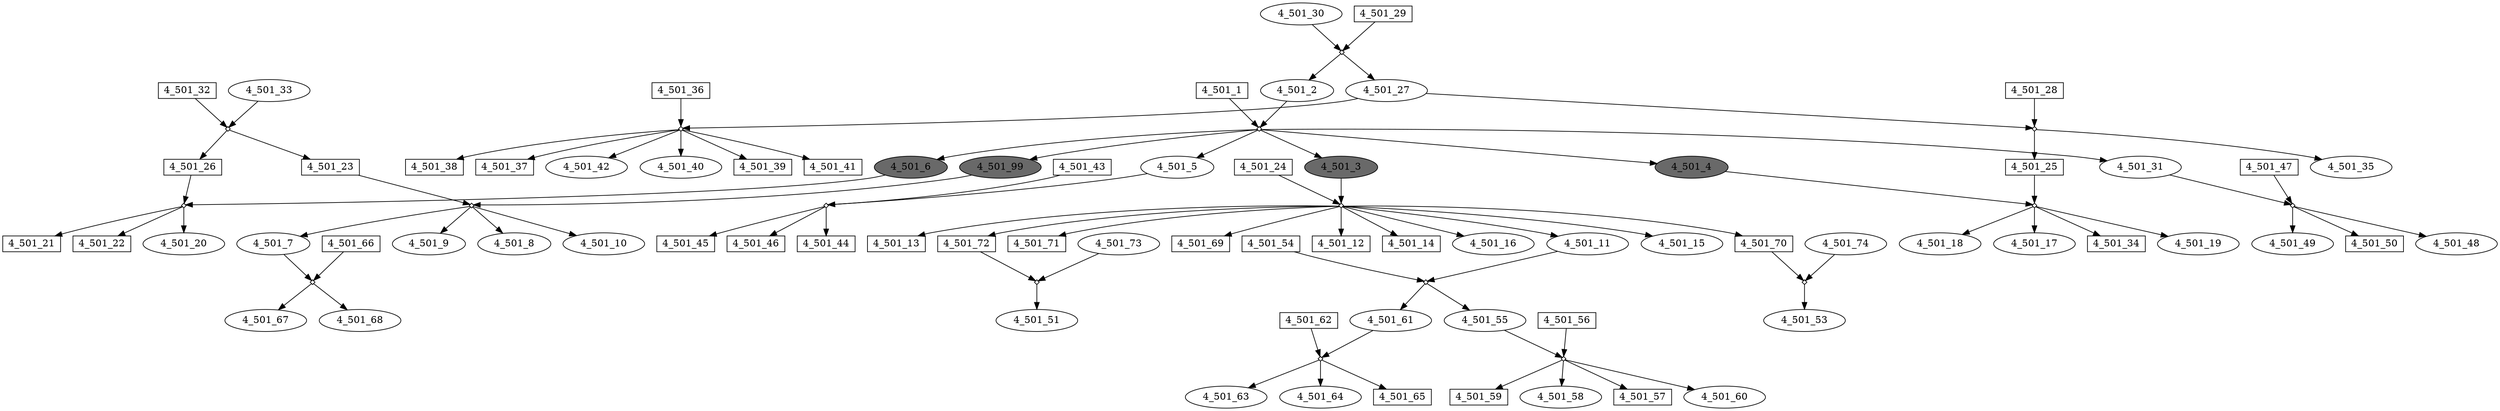 digraph {
	"4_501_15" [shape=box fillcolor=white fontcolor=black height=0.3 regular=0 shape=ellipse style=filled width=0.5]
	"4_501_24x4_501_3" -> "4_501_15"
	"4_501_9" [shape=box fillcolor=white fontcolor=black height=0.3 regular=0 shape=ellipse style=filled width=0.5]
	"4_501_23x4_501_99" -> "4_501_9"
	"4_501_13" [shape=box fillcolor=white fontcolor=black height=0.3 regular=0 shape=box style=filled width=0.5]
	"4_501_24x4_501_3" -> "4_501_13"
	"4_501_19" [shape=box fillcolor=white fontcolor=black height=0.3 regular=0 shape=ellipse style=filled width=0.5]
	"4_501_25x4_501_4" -> "4_501_19"
	"4_501_49" [shape=box fillcolor=white fontcolor=black height=0.3 regular=0 shape=ellipse style=filled width=0.5]
	"4_501_47x4_501_31" -> "4_501_49"
	"4_501_62" [shape=box fillcolor=white fontcolor=black height=0.3 regular=0 shape=box style=filled width=0.5]
	"4_501_62" -> "4_501_62x4_501_61"
	"4_501_61" [shape=box fillcolor=white fontcolor=black height=0.3 regular=0 shape=ellipse style=filled width=0.5]
	"4_501_54x4_501_11" -> "4_501_61"
	"4_501_61" -> "4_501_62x4_501_61"
	"4_501_60" [shape=box fillcolor=white fontcolor=black height=0.3 regular=0 shape=ellipse style=filled width=0.5]
	"4_501_56x4_501_55" -> "4_501_60"
	"4_501_59" [shape=box fillcolor=white fontcolor=black height=0.3 regular=0 shape=box style=filled width=0.5]
	"4_501_56x4_501_55" -> "4_501_59"
	"4_501_58" [shape=box fillcolor=white fontcolor=black height=0.3 regular=0 shape=ellipse style=filled width=0.5]
	"4_501_56x4_501_55" -> "4_501_58"
	"4_501_57" [shape=box fillcolor=white fontcolor=black height=0.3 regular=0 shape=box style=filled width=0.5]
	"4_501_56x4_501_55" -> "4_501_57"
	"4_501_63" [shape=box fillcolor=white fontcolor=black height=0.3 regular=0 shape=ellipse style=filled width=0.5]
	"4_501_62x4_501_61" -> "4_501_63"
	"4_501_56" [shape=box fillcolor=white fontcolor=black height=0.3 regular=0 shape=box style=filled width=0.5]
	"4_501_56" -> "4_501_56x4_501_55"
	"4_501_54" [shape=box fillcolor=white fontcolor=black height=0.3 regular=0 shape=box style=filled width=0.5]
	"4_501_54" -> "4_501_54x4_501_11"
	"4_501_53" [shape=box fillcolor=white fontcolor=black height=0.3 regular=0 shape=ellipse style=filled width=0.5]
	"4_501_70x4_501_74" -> "4_501_53"
	"4_501_51" [shape=box fillcolor=white fontcolor=black height=0.3 regular=0 shape=ellipse style=filled width=0.5]
	"4_501_72x4_501_73" -> "4_501_51"
	"4_501_50" [shape=box fillcolor=white fontcolor=black height=0.3 regular=0 shape=box style=filled width=0.5]
	"4_501_47x4_501_31" -> "4_501_50"
	"4_501_5" [shape=box fillcolor=white fontcolor=black height=0.3 regular=0 shape=ellipse style=filled width=0.5]
	"4_501_1x4_501_2" -> "4_501_5"
	"4_501_5" -> "4_501_43x4_501_5"
	"4_501_8" [shape=box fillcolor=white fontcolor=black height=0.3 regular=0 shape=ellipse style=filled width=0.5]
	"4_501_23x4_501_99" -> "4_501_8"
	"4_501_55" [shape=box fillcolor=white fontcolor=black height=0.3 regular=0 shape=ellipse style=filled width=0.5]
	"4_501_54x4_501_11" -> "4_501_55"
	"4_501_55" -> "4_501_56x4_501_55"
	"4_501_64" [shape=box fillcolor=white fontcolor=black height=0.3 regular=0 shape=ellipse style=filled width=0.5]
	"4_501_62x4_501_61" -> "4_501_64"
	"4_501_65" [shape=box fillcolor=white fontcolor=black height=0.3 regular=0 shape=box style=filled width=0.5]
	"4_501_62x4_501_61" -> "4_501_65"
	"4_501_66" [shape=box fillcolor=white fontcolor=black height=0.3 regular=0 shape=box style=filled width=0.5]
	"4_501_66" -> "4_501_66x4_501_7"
	"4_501_73" [shape=box fillcolor=white fontcolor=black height=0.3 regular=0 shape=ellipse style=filled width=0.5]
	"4_501_73" -> "4_501_72x4_501_73"
	"4_501_72" [shape=box fillcolor=white fontcolor=black height=0.3 regular=0 shape=box style=filled width=0.5]
	"4_501_24x4_501_3" -> "4_501_72"
	"4_501_72" -> "4_501_72x4_501_73"
	"4_501_71" [shape=box fillcolor=white fontcolor=black height=0.3 regular=0 shape=box style=filled width=0.5]
	"4_501_24x4_501_3" -> "4_501_71"
	"4_501_70" [shape=box fillcolor=white fontcolor=black height=0.3 regular=0 shape=box style=filled width=0.5]
	"4_501_24x4_501_3" -> "4_501_70"
	"4_501_70" -> "4_501_70x4_501_74"
	"4_501_7" [shape=box fillcolor=white fontcolor=black height=0.3 regular=0 shape=ellipse style=filled width=0.5]
	"4_501_23x4_501_99" -> "4_501_7"
	"4_501_7" -> "4_501_66x4_501_7"
	"4_501_69" [shape=box fillcolor=white fontcolor=black height=0.3 regular=0 shape=box style=filled width=0.5]
	"4_501_24x4_501_3" -> "4_501_69"
	"4_501_18" [shape=box fillcolor=white fontcolor=black height=0.3 regular=0 shape=ellipse style=filled width=0.5]
	"4_501_25x4_501_4" -> "4_501_18"
	"4_501_12" [shape=box fillcolor=white fontcolor=black height=0.3 regular=0 shape=box style=filled width=0.5]
	"4_501_24x4_501_3" -> "4_501_12"
	"4_501_6" [shape=box fillcolor=dimgrey fontcolor=black height=0.3 regular=0 shape=ellipse style=filled width=0.5]
	"4_501_1x4_501_2" -> "4_501_6"
	"4_501_6" -> "4_501_26x4_501_6"
	"4_501_17" [shape=box fillcolor=white fontcolor=black height=0.3 regular=0 shape=ellipse style=filled width=0.5]
	"4_501_25x4_501_4" -> "4_501_17"
	"4_501_99" [shape=box fillcolor=dimgrey fontcolor=black height=0.3 regular=0 shape=ellipse style=filled width=0.5]
	"4_501_1x4_501_2" -> "4_501_99"
	"4_501_99" -> "4_501_23x4_501_99"
	"4_501_20" [shape=box fillcolor=white fontcolor=black height=0.3 regular=0 shape=ellipse style=filled width=0.5]
	"4_501_26x4_501_6" -> "4_501_20"
	"4_501_68" [shape=box fillcolor=white fontcolor=black height=0.3 regular=0 shape=ellipse style=filled width=0.5]
	"4_501_66x4_501_7" -> "4_501_68"
	"4_501_10" [shape=box fillcolor=white fontcolor=black height=0.3 regular=0 shape=ellipse style=filled width=0.5]
	"4_501_23x4_501_99" -> "4_501_10"
	"4_501_67" [shape=box fillcolor=white fontcolor=black height=0.3 regular=0 shape=ellipse style=filled width=0.5]
	"4_501_66x4_501_7" -> "4_501_67"
	"4_501_48" [shape=box fillcolor=white fontcolor=black height=0.3 regular=0 shape=ellipse style=filled width=0.5]
	"4_501_47x4_501_31" -> "4_501_48"
	"4_501_47" [shape=box fillcolor=white fontcolor=black height=0.3 regular=0 shape=box style=filled width=0.5]
	"4_501_47" -> "4_501_47x4_501_31"
	"4_501_74" [shape=box fillcolor=white fontcolor=black height=0.3 regular=0 shape=ellipse style=filled width=0.5]
	"4_501_74" -> "4_501_70x4_501_74"
	"4_501_45" [shape=box fillcolor=white fontcolor=black height=0.3 regular=0 shape=box style=filled width=0.5]
	"4_501_43x4_501_5" -> "4_501_45"
	"4_501_1" [shape=box fillcolor=white fontcolor=black height=0.3 regular=0 shape=box style=filled width=0.5]
	"4_501_1" -> "4_501_1x4_501_2"
	"4_501_3" [shape=box fillcolor=dimgrey fontcolor=black height=0.3 regular=0 shape=ellipse style=filled width=0.5]
	"4_501_1x4_501_2" -> "4_501_3"
	"4_501_3" -> "4_501_24x4_501_3"
	"4_501_11" [shape=box fillcolor=white fontcolor=black height=0.3 regular=0 shape=ellipse style=filled width=0.5]
	"4_501_24x4_501_3" -> "4_501_11"
	"4_501_11" -> "4_501_54x4_501_11"
	"4_501_4" [shape=box fillcolor=dimgrey fontcolor=black height=0.3 regular=0 shape=ellipse style=filled width=0.5]
	"4_501_1x4_501_2" -> "4_501_4"
	"4_501_4" -> "4_501_25x4_501_4"
	"4_501_14" [shape=box fillcolor=white fontcolor=black height=0.3 regular=0 shape=box style=filled width=0.5]
	"4_501_24x4_501_3" -> "4_501_14"
	"4_501_16" [shape=box fillcolor=white fontcolor=black height=0.3 regular=0 shape=ellipse style=filled width=0.5]
	"4_501_24x4_501_3" -> "4_501_16"
	"4_501_2" [shape=box fillcolor=white fontcolor=black height=0.3 regular=0 shape=ellipse style=filled width=0.5]
	"4_501_29x4_501_30" -> "4_501_2"
	"4_501_2" -> "4_501_1x4_501_2"
	"4_501_21" [shape=box fillcolor=white fontcolor=black height=0.3 regular=0 shape=box style=filled width=0.5]
	"4_501_26x4_501_6" -> "4_501_21"
	"4_501_22" [shape=box fillcolor=white fontcolor=black height=0.3 regular=0 shape=box style=filled width=0.5]
	"4_501_26x4_501_6" -> "4_501_22"
	"4_501_23" [shape=box fillcolor=white fontcolor=black height=0.3 regular=0 shape=box style=filled width=0.5]
	"4_501_32x4_501_33" -> "4_501_23"
	"4_501_23" -> "4_501_23x4_501_99"
	"4_501_24" [shape=box fillcolor=white fontcolor=black height=0.3 regular=0 shape=box style=filled width=0.5]
	"4_501_24" -> "4_501_24x4_501_3"
	"4_501_46" [shape=box fillcolor=white fontcolor=black height=0.3 regular=0 shape=box style=filled width=0.5]
	"4_501_43x4_501_5" -> "4_501_46"
	"4_501_26" [shape=box fillcolor=white fontcolor=black height=0.3 regular=0 shape=box style=filled width=0.5]
	"4_501_32x4_501_33" -> "4_501_26"
	"4_501_26" -> "4_501_26x4_501_6"
	"4_501_27" [shape=box fillcolor=white fontcolor=black height=0.3 regular=0 shape=ellipse style=filled width=0.5]
	"4_501_29x4_501_30" -> "4_501_27"
	"4_501_27" -> "4_501_28x4_501_27"
	"4_501_27" -> "4_501_36x4_501_27"
	"4_501_28" [shape=box fillcolor=white fontcolor=black height=0.3 regular=0 shape=box style=filled width=0.5]
	"4_501_28" -> "4_501_28x4_501_27"
	"4_501_25" [shape=box fillcolor=white fontcolor=black height=0.3 regular=0 shape=box style=filled width=0.5]
	"4_501_28x4_501_27" -> "4_501_25"
	"4_501_25" -> "4_501_25x4_501_4"
	"4_501_30" [shape=box fillcolor=white fontcolor=black height=0.3 regular=0 shape=ellipse style=filled width=0.5]
	"4_501_30" -> "4_501_29x4_501_30"
	"4_501_43" [shape=box fillcolor=white fontcolor=black height=0.3 regular=0 shape=box style=filled width=0.5]
	"4_501_43" -> "4_501_43x4_501_5"
	"4_501_44" [shape=box fillcolor=white fontcolor=black height=0.3 regular=0 shape=box style=filled width=0.5]
	"4_501_43x4_501_5" -> "4_501_44"
	"4_501_29" [shape=box fillcolor=white fontcolor=black height=0.3 regular=0 shape=box style=filled width=0.5]
	"4_501_29" -> "4_501_29x4_501_30"
	"4_501_40" [shape=box fillcolor=white fontcolor=black height=0.3 regular=0 shape=ellipse style=filled width=0.5]
	"4_501_36x4_501_27" -> "4_501_40"
	"4_501_39" [shape=box fillcolor=white fontcolor=black height=0.3 regular=0 shape=box style=filled width=0.5]
	"4_501_36x4_501_27" -> "4_501_39"
	"4_501_41" [shape=box fillcolor=white fontcolor=black height=0.3 regular=0 shape=box style=filled width=0.5]
	"4_501_36x4_501_27" -> "4_501_41"
	"4_501_38" [shape=box fillcolor=white fontcolor=black height=0.3 regular=0 shape=box style=filled width=0.5]
	"4_501_36x4_501_27" -> "4_501_38"
	"4_501_36" [shape=box fillcolor=white fontcolor=black height=0.3 regular=0 shape=box style=filled width=0.5]
	"4_501_36" -> "4_501_36x4_501_27"
	"4_501_35" [shape=box fillcolor=white fontcolor=black height=0.3 regular=0 shape=ellipse style=filled width=0.5]
	"4_501_28x4_501_27" -> "4_501_35"
	"4_501_34" [shape=box fillcolor=white fontcolor=black height=0.3 regular=0 shape=box style=filled width=0.5]
	"4_501_25x4_501_4" -> "4_501_34"
	"4_501_33" [shape=box fillcolor=white fontcolor=black height=0.3 regular=0 shape=ellipse style=filled width=0.5]
	"4_501_33" -> "4_501_32x4_501_33"
	"4_501_32" [shape=box fillcolor=white fontcolor=black height=0.3 regular=0 shape=box style=filled width=0.5]
	"4_501_32" -> "4_501_32x4_501_33"
	"4_501_31" [shape=box fillcolor=white fontcolor=black height=0.3 regular=0 shape=ellipse style=filled width=0.5]
	"4_501_1x4_501_2" -> "4_501_31"
	"4_501_31" -> "4_501_47x4_501_31"
	"4_501_37" [shape=box fillcolor=white fontcolor=black height=0.3 regular=0 shape=box style=filled width=0.5]
	"4_501_36x4_501_27" -> "4_501_37"
	"4_501_42" [shape=box fillcolor=white fontcolor=black height=0.3 regular=0 shape=ellipse style=filled width=0.5]
	"4_501_36x4_501_27" -> "4_501_42"
	"4_501_56x4_501_55" [label="" height=.1 shape=diamond width=.1]
	"4_501_28x4_501_27" [label="" height=.1 shape=diamond width=.1]
	"4_501_62x4_501_61" [label="" height=.1 shape=diamond width=.1]
	"4_501_24x4_501_3" [label="" height=.1 shape=diamond width=.1]
	"4_501_70x4_501_74" [label="" height=.1 shape=diamond width=.1]
	"4_501_66x4_501_7" [label="" height=.1 shape=diamond width=.1]
	"4_501_54x4_501_11" [label="" height=.1 shape=diamond width=.1]
	"4_501_23x4_501_99" [label="" height=.1 shape=diamond width=.1]
	"4_501_32x4_501_33" [label="" height=.1 shape=diamond width=.1]
	"4_501_25x4_501_4" [label="" height=.1 shape=diamond width=.1]
	"4_501_29x4_501_30" [label="" height=.1 shape=diamond width=.1]
	"4_501_36x4_501_27" [label="" height=.1 shape=diamond width=.1]
	"4_501_43x4_501_5" [label="" height=.1 shape=diamond width=.1]
	"4_501_26x4_501_6" [label="" height=.1 shape=diamond width=.1]
	"4_501_1x4_501_2" [label="" height=.1 shape=diamond width=.1]
	"4_501_47x4_501_31" [label="" height=.1 shape=diamond width=.1]
	"4_501_72x4_501_73" [label="" height=.1 shape=diamond width=.1]
}
